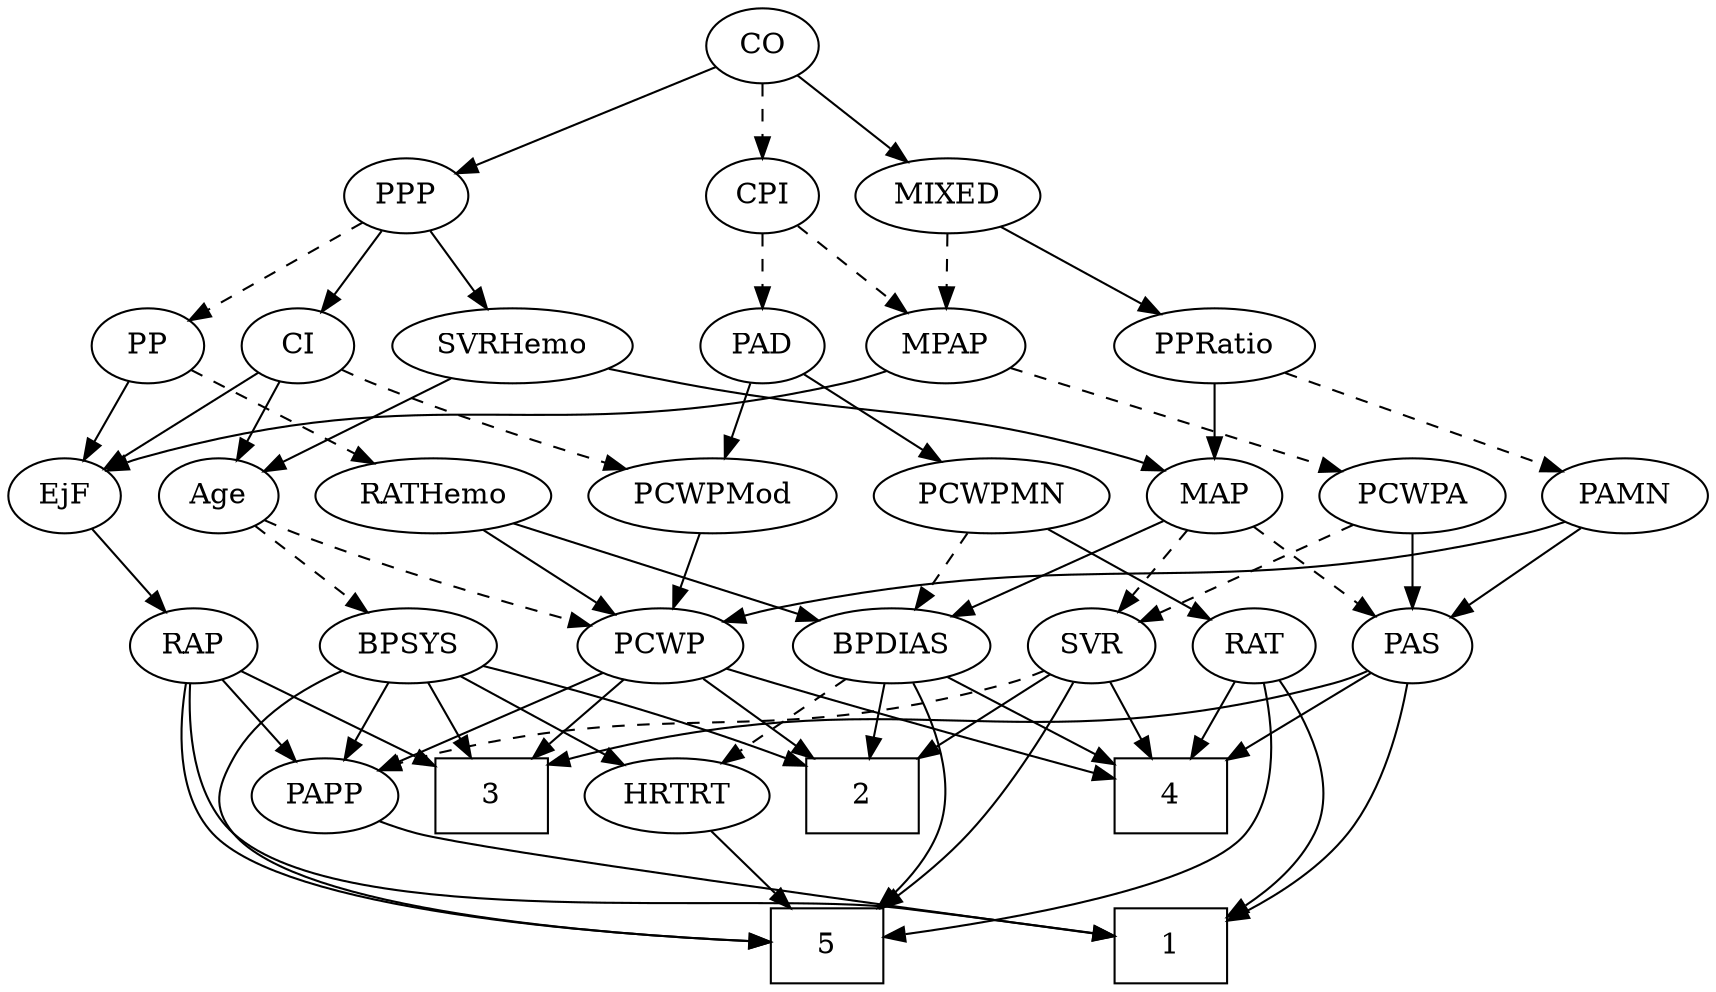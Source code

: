 strict digraph {
	graph [bb="0,0,753.4,468"];
	node [label="\N"];
	1	[height=0.5,
		pos="514,18",
		shape=box,
		width=0.75];
	2	[height=0.5,
		pos="365,90",
		shape=box,
		width=0.75];
	3	[height=0.5,
		pos="195,90",
		shape=box,
		width=0.75];
	4	[height=0.5,
		pos="513,90",
		shape=box,
		width=0.75];
	5	[height=0.5,
		pos="350,18",
		shape=box,
		width=0.75];
	Age	[height=0.5,
		pos="99,234",
		width=0.75];
	BPSYS	[height=0.5,
		pos="163,162",
		width=1.0471];
	Age -> BPSYS	[pos="e,148.56,178.8 112.57,218.15 120.99,208.94 132,196.91 141.58,186.43",
		style=dashed];
	PCWP	[height=0.5,
		pos="283,162",
		width=0.97491];
	Age -> PCWP	[pos="e,254.04,172.44 120.17,222.59 125,220.32 130.15,218.01 135,216 171.59,200.85 214.25,185.85 244.34,175.69",
		style=dashed];
	EjF	[height=0.5,
		pos="27,234",
		width=0.75];
	RAP	[height=0.5,
		pos="58,162",
		width=0.77632];
	EjF -> RAP	[pos="e,50.706,179.47 34.347,216.41 38.014,208.13 42.533,197.92 46.635,188.66",
		style=solid];
	RAP -> 1	[pos="e,486.55,22.775 56.266,143.74 55.273,123.39 57.133,90.076 77,72 128.13,25.476 317.4,44.551 386,36 416.5,32.198 451.05,27.592 476.56,\
24.134",
		style=solid];
	RAP -> 3	[pos="e,167.61,105 79.406,150.06 100.59,139.24 133.41,122.47 158.67,109.56",
		style=solid];
	RAP -> 5	[pos="e,322.57,20.094 54.258,143.85 51.007,123.92 49.24,91.325 67,72 99.574,36.555 243.34,24.444 312.53,20.62",
		style=solid];
	PAPP	[height=0.5,
		pos="118,90",
		width=0.88464];
	RAP -> PAPP	[pos="e,104.59,106.64 71.019,145.81 78.851,136.67 88.986,124.85 97.837,114.52",
		style=solid];
	MIXED	[height=0.5,
		pos="417,378",
		width=1.1193];
	MPAP	[height=0.5,
		pos="416,306",
		width=0.97491];
	MIXED -> MPAP	[pos="e,416.24,324.1 416.75,359.7 416.64,351.98 416.51,342.71 416.39,334.11",
		style=dashed];
	PPRatio	[height=0.5,
		pos="531,306",
		width=1.1013];
	MIXED -> PPRatio	[pos="e,508.24,320.97 439.8,363 456.96,352.46 480.69,337.89 499.64,326.25",
		style=solid];
	MPAP -> EjF	[pos="e,47.493,246.07 389.58,294.02 383.25,291.73 376.46,289.55 370,288 236.41,255.96 195.07,289.83 63,252 61.056,251.44 59.087,250.79 \
57.123,250.07",
		style=solid];
	PCWPA	[height=0.5,
		pos="621,234",
		width=1.1555];
	MPAP -> PCWPA	[pos="e,589.38,245.8 444.5,295.27 479.67,283.26 539.72,262.75 579.87,249.04",
		style=dashed];
	BPSYS -> 2	[pos="e,337.65,104.37 194.95,152.16 226.72,143.08 276.94,127.92 328.09,108.12",
		style=solid];
	BPSYS -> 3	[pos="e,187.1,108.28 170.75,144.05 174.39,136.09 178.81,126.41 182.88,117.51",
		style=solid];
	BPSYS -> 5	[pos="e,322.82,20.058 132.55,151.07 112.87,142.88 88.799,129.13 77,108 69.2,94.03 66.821,84.345 77,72 106.45,36.287 244.93,24.339 312.6,\
20.591",
		style=solid];
	BPSYS -> PAPP	[pos="e,128.59,107.47 152.34,144.41 146.9,135.95 140.17,125.49 134.12,116.08",
		style=solid];
	HRTRT	[height=0.5,
		pos="280,90",
		width=1.1013];
	BPSYS -> HRTRT	[pos="e,256.71,104.93 185.56,147.5 203.29,136.89 228.23,121.98 248.02,110.13",
		style=solid];
	PAD	[height=0.5,
		pos="332,306",
		width=0.79437];
	PCWPMod	[height=0.5,
		pos="312,234",
		width=1.4443];
	PAD -> PCWPMod	[pos="e,316.94,252.28 327.16,288.05 324.93,280.26 322.23,270.82 319.74,262.08",
		style=solid];
	PCWPMN	[height=0.5,
		pos="432,234",
		width=1.3902];
	PAD -> PCWPMN	[pos="e,409.93,250.45 350.34,292.16 364.65,282.14 384.83,268.02 401.56,256.31",
		style=solid];
	CO	[height=0.5,
		pos="332,450",
		width=0.75];
	CO -> MIXED	[pos="e,398.6,394.16 348.39,435.5 360.41,425.61 376.97,411.96 390.81,400.56",
		style=solid];
	CPI	[height=0.5,
		pos="332,378",
		width=0.75];
	CO -> CPI	[pos="e,332,396.1 332,431.7 332,423.98 332,414.71 332,406.11",
		style=dashed];
	PPP	[height=0.5,
		pos="178,378",
		width=0.75];
	CO -> PPP	[pos="e,199.63,388.83 310.26,439.12 283.78,427.08 238.86,406.66 208.82,393.01",
		style=solid];
	PAS	[height=0.5,
		pos="621,162",
		width=0.75];
	PAS -> 1	[pos="e,541.35,29.773 620.26,143.67 618.65,124.47 613.62,93.4 598,72 585.99,55.546 567.18,42.992 550.4,34.243",
		style=solid];
	PAS -> 3	[pos="e,222.15,104.99 600.52,149.87 595.57,147.59 590.19,145.44 585,144 435.76,102.49 385.43,148.41 231.93,107.66",
		style=solid];
	PAS -> 4	[pos="e,539.28,108.03 602.19,148.81 587.23,139.11 565.89,125.28 547.84,113.58",
		style=solid];
	PAMN	[height=0.5,
		pos="717,234",
		width=1.011];
	PAMN -> PAS	[pos="e,638.61,175.84 697.11,218.5 682.56,207.89 662.69,193.4 646.9,181.88",
		style=solid];
	PAMN -> PCWP	[pos="e,311.03,172.98 690.22,221.61 684.31,219.46 678.01,217.43 672,216 526.34,181.26 483.58,210.63 337,180 331.65,178.88 326.07,177.45 \
320.62,175.89",
		style=solid];
	RATHemo	[height=0.5,
		pos="193,234",
		width=1.3721];
	BPDIAS	[height=0.5,
		pos="388,162",
		width=1.1735];
	RATHemo -> BPDIAS	[pos="e,356.68,174.24 226.97,220.81 260.38,208.81 311.43,190.49 347.06,177.7",
		style=solid];
	RATHemo -> PCWP	[pos="e,264.31,177.54 212.97,217.46 225.67,207.59 242.26,194.69 256.1,183.92",
		style=solid];
	CPI -> MPAP	[pos="e,398.4,321.66 348.2,363.5 360.23,353.47 376.88,339.6 390.67,328.11",
		style=dashed];
	CPI -> PAD	[pos="e,332,324.1 332,359.7 332,351.98 332,342.71 332,334.11",
		style=dashed];
	RAT	[height=0.5,
		pos="549,162",
		width=0.75827];
	RAT -> 1	[pos="e,541.34,32.38 562.08,145.82 575.93,127.8 594.22,97.024 582,72 575.11,57.904 562.47,46.466 549.93,37.872",
		style=solid];
	RAT -> 4	[pos="e,521.81,108.12 540.65,144.76 536.46,136.61 531.27,126.53 526.53,117.31",
		style=solid];
	RAT -> 5	[pos="e,377.17,22.179 554.51,144.32 559.82,124.86 564.91,92.705 549,72 529.43,46.54 439.35,30.715 387.34,23.539",
		style=solid];
	SVR	[height=0.5,
		pos="476,162",
		width=0.77632];
	SVR -> 2	[pos="e,392.01,108.03 456.67,148.81 441.22,139.07 419.16,125.16 400.55,113.42",
		style=solid];
	SVR -> 4	[pos="e,503.95,108.12 484.58,144.76 488.94,136.53 494.33,126.32 499.25,117.02",
		style=solid];
	SVR -> 5	[pos="e,375.9,36.075 467.58,144.77 457.39,126.01 438.96,94.815 418,72 407.98,61.091 395.54,50.695 384.05,42.046",
		style=solid];
	SVR -> PAPP	[pos="e,141.91,102.16 454.9,149.98 449.81,147.69 444.3,145.52 439,144 318.39,109.41 280.24,140.31 159,108 156.52,107.34 154,106.56 151.48,\
105.72",
		style=dashed];
	PCWPMod -> PCWP	[pos="e,289.96,179.79 304.98,216.05 301.63,207.97 297.55,198.12 293.82,189.11",
		style=solid];
	PCWPA -> PAS	[pos="e,621,180.1 621,215.7 621,207.98 621,198.71 621,190.11",
		style=solid];
	PCWPA -> SVR	[pos="e,498.05,173.64 594.07,220 569.41,208.1 532.93,190.49 507.06,177.99",
		style=dashed];
	PCWPMN -> RAT	[pos="e,529.26,174.81 456.81,218.15 475.46,207 501.03,191.7 520.51,180.04",
		style=solid];
	PCWPMN -> BPDIAS	[pos="e,398.55,179.79 421.35,216.05 416.16,207.8 409.81,197.7 404.05,188.54",
		style=dashed];
	SVRHemo	[height=0.5,
		pos="225,306",
		width=1.3902];
	SVRHemo -> Age	[pos="e,119.27,246.26 198.89,290.5 178.3,279.05 149.58,263.1 128.22,251.23",
		style=solid];
	MAP	[height=0.5,
		pos="531,234",
		width=0.84854];
	SVRHemo -> MAP	[pos="e,507.63,245.95 264.68,294.79 274.25,292.44 284.47,290.04 294,288 381.03,269.35 405.74,277.56 491,252 493.4,251.28 495.86,250.46 \
498.31,249.58",
		style=solid];
	BPDIAS -> 2	[pos="e,370.68,108.28 382.43,144.05 379.84,136.18 376.7,126.62 373.8,117.79",
		style=solid];
	BPDIAS -> 4	[pos="e,485.75,106.26 412.7,147.17 431.04,136.9 456.35,122.73 476.95,111.19",
		style=solid];
	BPDIAS -> 5	[pos="e,373.3,36.181 395.54,143.98 402.54,125.6 410.57,95.753 401,72 396.65,61.209 388.94,51.386 380.81,43.209",
		style=solid];
	BPDIAS -> HRTRT	[pos="e,301.98,105.25 365.62,146.5 349.73,136.2 328.2,122.24 310.71,110.9",
		style=dashed];
	MAP -> PAS	[pos="e,604.17,176.09 548.78,219.17 562.35,208.61 581.22,193.94 596.26,182.24",
		style=dashed];
	MAP -> SVR	[pos="e,488.17,178.49 518.79,217.46 511.67,208.4 502.55,196.79 494.55,186.61",
		style=dashed];
	MAP -> BPDIAS	[pos="e,414.69,176.06 508.34,221.91 485.69,210.82 450.5,193.59 424.01,180.63",
		style=solid];
	PP	[height=0.5,
		pos="58,306",
		width=0.75];
	PP -> EjF	[pos="e,34.294,251.47 50.653,288.41 46.986,280.13 42.467,269.92 38.365,260.66",
		style=solid];
	PP -> RATHemo	[pos="e,165.88,249.06 78.798,294.22 99.522,283.47 131.77,266.75 156.72,253.81",
		style=dashed];
	PPP -> SVRHemo	[pos="e,213.72,323.8 188.67,361.12 194.39,352.59 201.58,341.89 208.05,332.25",
		style=solid];
	PPP -> PP	[pos="e,77.845,318.58 158.18,365.44 138.73,354.09 108.84,336.66 86.772,323.78",
		style=dashed];
	CI	[height=0.5,
		pos="130,306",
		width=0.75];
	PPP -> CI	[pos="e,140.85,322.82 167.11,361.12 161.03,352.26 153.34,341.04 146.54,331.12",
		style=solid];
	PPRatio -> PAMN	[pos="e,688.92,245.62 560.71,293.85 589.25,283.13 633.58,266.48 672,252 674.39,251.1 676.86,250.17 679.34,249.23",
		style=dashed];
	PPRatio -> MAP	[pos="e,531,252.1 531,287.7 531,279.98 531,270.71 531,262.11",
		style=solid];
	PCWP -> 2	[pos="e,345.04,108.04 300.39,146.15 311.11,137 325.1,125.06 337.32,114.63",
		style=solid];
	PCWP -> 3	[pos="e,216.63,108.2 264.77,146.5 253.18,137.28 237.9,125.13 224.6,114.55",
		style=solid];
	PCWP -> 4	[pos="e,485.83,99.067 312.13,151.76 320.18,149.22 328.92,146.49 337,144 384.88,129.25 440.23,112.66 475.88,102.03",
		style=solid];
	PCWP -> PAPP	[pos="e,142.67,101.47 256.86,149.91 228.57,137.91 183.34,118.72 152.24,105.53",
		style=solid];
	CI -> Age	[pos="e,106.29,251.47 122.65,288.41 118.99,280.13 114.47,269.92 110.36,260.66",
		style=solid];
	CI -> EjF	[pos="e,45.255,247.41 111.59,292.49 95.474,281.54 71.871,265.49 53.689,253.14",
		style=solid];
	CI -> PCWPMod	[pos="e,275.94,247.04 151.17,294.6 156.01,292.34 161.15,290.02 166,288 199.21,274.17 237.46,260.36 266.48,250.3",
		style=dashed];
	PAPP -> 1	[pos="e,486.79,22.672 141.94,77.927 147.45,75.7 153.36,73.566 159,72 189.26,63.604 392,35.566 476.81,24.027",
		style=solid];
	HRTRT -> 5	[pos="e,332.71,36.292 295.88,73.116 304.63,64.373 315.67,53.334 325.49,43.51",
		style=solid];
}
